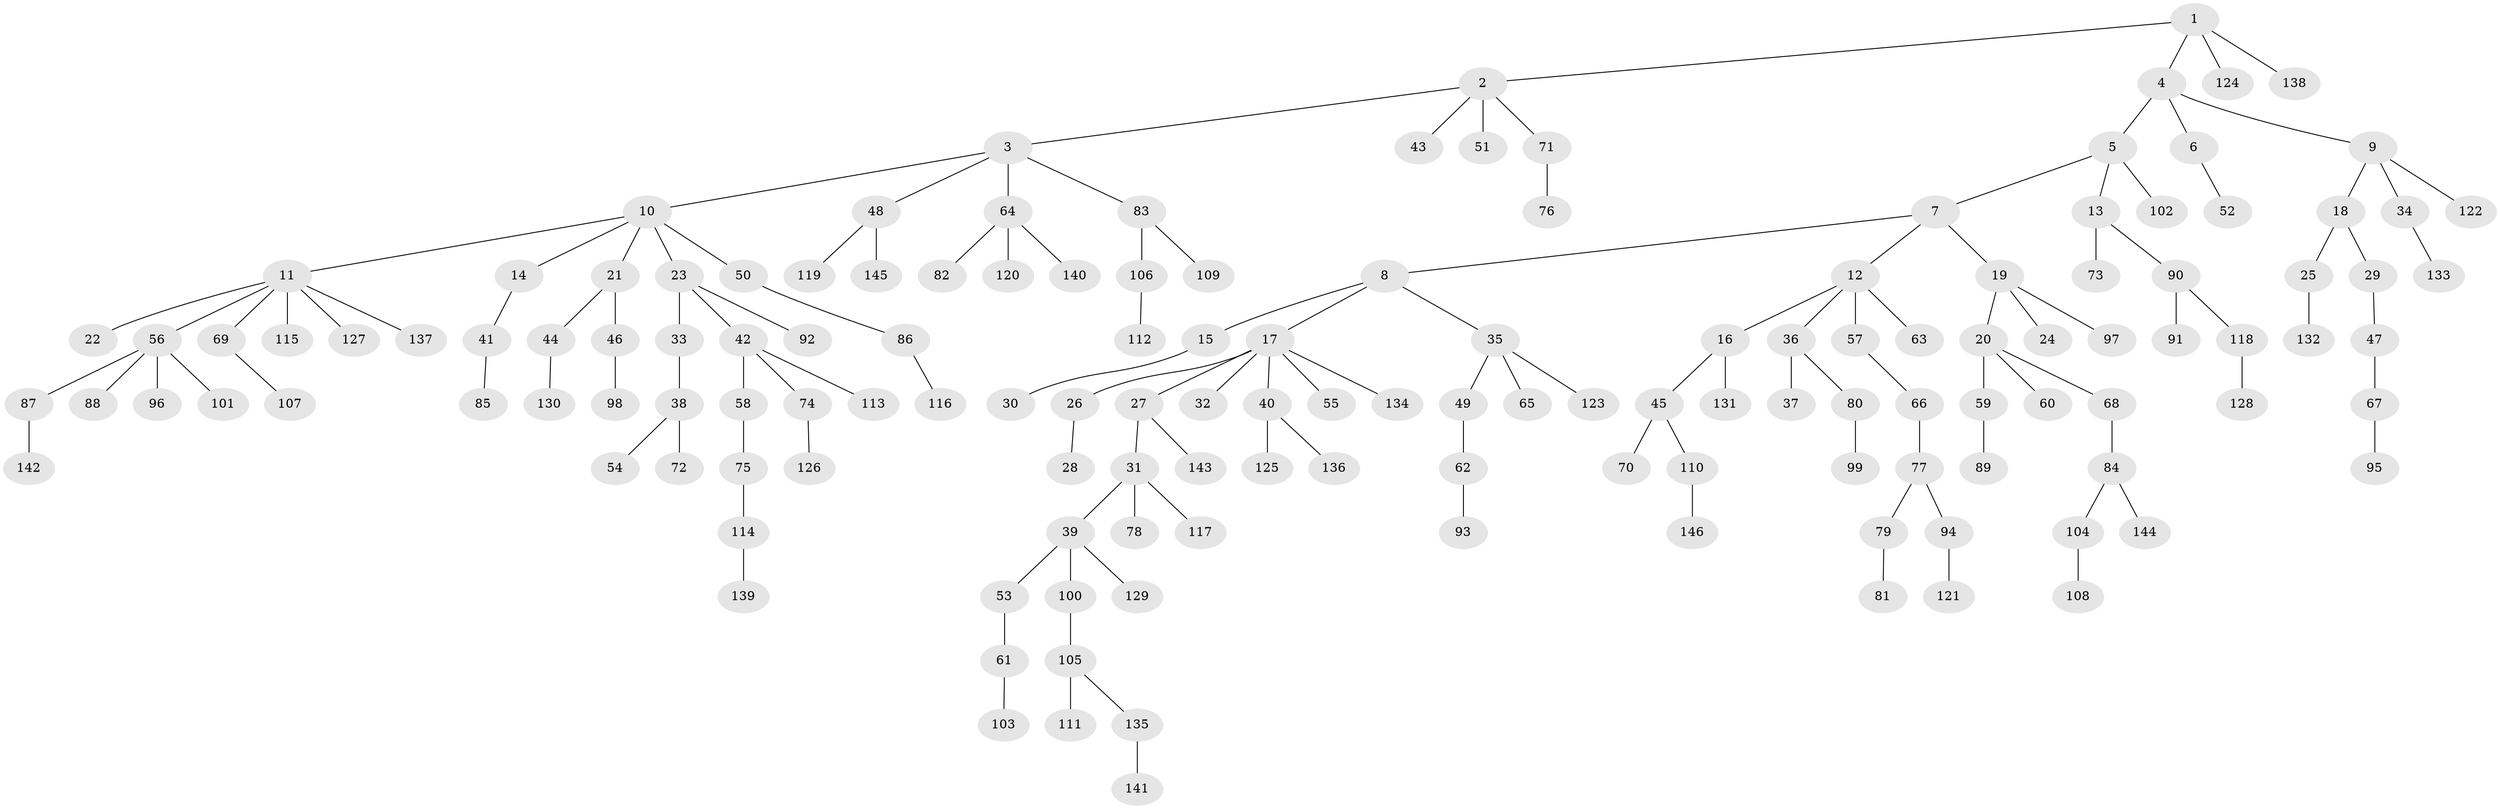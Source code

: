 // Generated by graph-tools (version 1.1) at 2025/15/03/09/25 04:15:30]
// undirected, 146 vertices, 145 edges
graph export_dot {
graph [start="1"]
  node [color=gray90,style=filled];
  1;
  2;
  3;
  4;
  5;
  6;
  7;
  8;
  9;
  10;
  11;
  12;
  13;
  14;
  15;
  16;
  17;
  18;
  19;
  20;
  21;
  22;
  23;
  24;
  25;
  26;
  27;
  28;
  29;
  30;
  31;
  32;
  33;
  34;
  35;
  36;
  37;
  38;
  39;
  40;
  41;
  42;
  43;
  44;
  45;
  46;
  47;
  48;
  49;
  50;
  51;
  52;
  53;
  54;
  55;
  56;
  57;
  58;
  59;
  60;
  61;
  62;
  63;
  64;
  65;
  66;
  67;
  68;
  69;
  70;
  71;
  72;
  73;
  74;
  75;
  76;
  77;
  78;
  79;
  80;
  81;
  82;
  83;
  84;
  85;
  86;
  87;
  88;
  89;
  90;
  91;
  92;
  93;
  94;
  95;
  96;
  97;
  98;
  99;
  100;
  101;
  102;
  103;
  104;
  105;
  106;
  107;
  108;
  109;
  110;
  111;
  112;
  113;
  114;
  115;
  116;
  117;
  118;
  119;
  120;
  121;
  122;
  123;
  124;
  125;
  126;
  127;
  128;
  129;
  130;
  131;
  132;
  133;
  134;
  135;
  136;
  137;
  138;
  139;
  140;
  141;
  142;
  143;
  144;
  145;
  146;
  1 -- 2;
  1 -- 4;
  1 -- 124;
  1 -- 138;
  2 -- 3;
  2 -- 43;
  2 -- 51;
  2 -- 71;
  3 -- 10;
  3 -- 48;
  3 -- 64;
  3 -- 83;
  4 -- 5;
  4 -- 6;
  4 -- 9;
  5 -- 7;
  5 -- 13;
  5 -- 102;
  6 -- 52;
  7 -- 8;
  7 -- 12;
  7 -- 19;
  8 -- 15;
  8 -- 17;
  8 -- 35;
  9 -- 18;
  9 -- 34;
  9 -- 122;
  10 -- 11;
  10 -- 14;
  10 -- 21;
  10 -- 23;
  10 -- 50;
  11 -- 22;
  11 -- 56;
  11 -- 69;
  11 -- 115;
  11 -- 127;
  11 -- 137;
  12 -- 16;
  12 -- 36;
  12 -- 57;
  12 -- 63;
  13 -- 73;
  13 -- 90;
  14 -- 41;
  15 -- 30;
  16 -- 45;
  16 -- 131;
  17 -- 26;
  17 -- 27;
  17 -- 32;
  17 -- 40;
  17 -- 55;
  17 -- 134;
  18 -- 25;
  18 -- 29;
  19 -- 20;
  19 -- 24;
  19 -- 97;
  20 -- 59;
  20 -- 60;
  20 -- 68;
  21 -- 44;
  21 -- 46;
  23 -- 33;
  23 -- 42;
  23 -- 92;
  25 -- 132;
  26 -- 28;
  27 -- 31;
  27 -- 143;
  29 -- 47;
  31 -- 39;
  31 -- 78;
  31 -- 117;
  33 -- 38;
  34 -- 133;
  35 -- 49;
  35 -- 65;
  35 -- 123;
  36 -- 37;
  36 -- 80;
  38 -- 54;
  38 -- 72;
  39 -- 53;
  39 -- 100;
  39 -- 129;
  40 -- 125;
  40 -- 136;
  41 -- 85;
  42 -- 58;
  42 -- 74;
  42 -- 113;
  44 -- 130;
  45 -- 70;
  45 -- 110;
  46 -- 98;
  47 -- 67;
  48 -- 119;
  48 -- 145;
  49 -- 62;
  50 -- 86;
  53 -- 61;
  56 -- 87;
  56 -- 88;
  56 -- 96;
  56 -- 101;
  57 -- 66;
  58 -- 75;
  59 -- 89;
  61 -- 103;
  62 -- 93;
  64 -- 82;
  64 -- 120;
  64 -- 140;
  66 -- 77;
  67 -- 95;
  68 -- 84;
  69 -- 107;
  71 -- 76;
  74 -- 126;
  75 -- 114;
  77 -- 79;
  77 -- 94;
  79 -- 81;
  80 -- 99;
  83 -- 106;
  83 -- 109;
  84 -- 104;
  84 -- 144;
  86 -- 116;
  87 -- 142;
  90 -- 91;
  90 -- 118;
  94 -- 121;
  100 -- 105;
  104 -- 108;
  105 -- 111;
  105 -- 135;
  106 -- 112;
  110 -- 146;
  114 -- 139;
  118 -- 128;
  135 -- 141;
}
